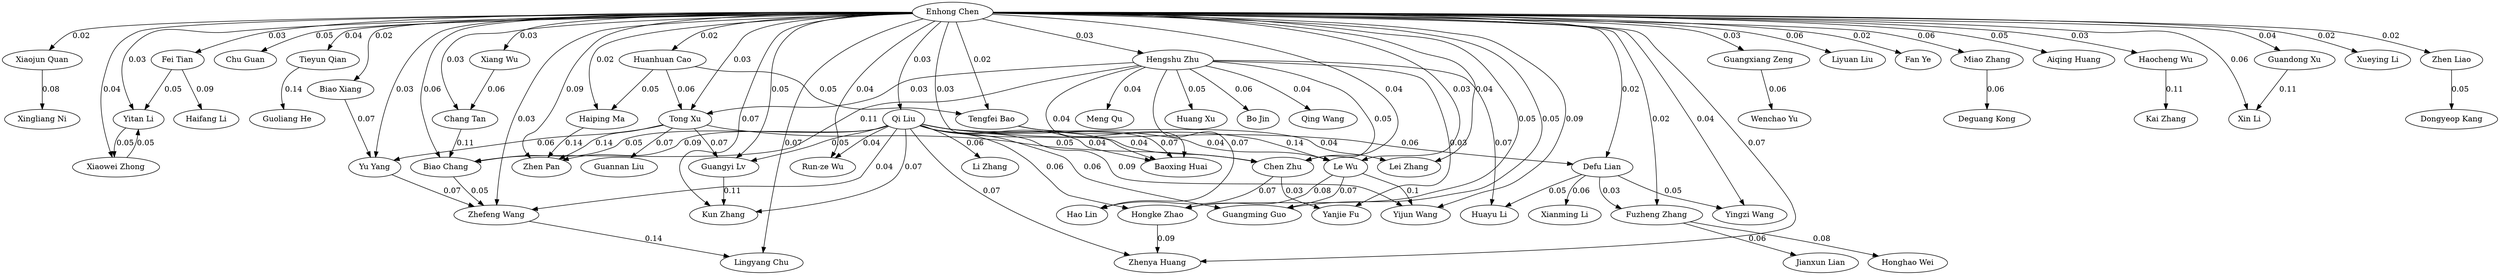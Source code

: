 strict digraph G{
"Enhong Chen" -> "Xiaojun Quan"[label = 0.02]
"Enhong Chen" -> "Yitan Li"[label = 0.03]
"Enhong Chen" -> "Chu Guan"[label = 0.05]
"Enhong Chen" -> "Tieyun Qian"[label = 0.04]
"Enhong Chen" -> "Run-ze Wu"[label = 0.04]
"Enhong Chen" -> "Chang Tan"[label = 0.03]
"Enhong Chen" -> "Zhen Pan"[label = 0.09]
"Enhong Chen" -> "Guangxiang Zeng"[label = 0.03]
"Enhong Chen" -> "Le Wu"[label = 0.03]
"Enhong Chen" -> "Yijun Wang"[label = 0.09]
"Enhong Chen" -> "Lingyang Chu"[label = 0.07]
"Enhong Chen" -> "Liyuan Liu"[label = 0.06]
"Enhong Chen" -> "Xiang Wu"[label = 0.03]
"Enhong Chen" -> "Xiaowei Zhong"[label = 0.04]
"Enhong Chen" -> "Fan Ye"[label = 0.02]
"Enhong Chen" -> "Biao Chang"[label = 0.06]
"Enhong Chen" -> "Tengfei Bao"[label = 0.02]
"Tengfei Bao" -> "Le Wu"[label = 0.14]
"Enhong Chen" -> "Miao Zhang"[label = 0.06]
"Enhong Chen" -> "Aiqing Huang"[label = 0.05]
"Enhong Chen" -> "Kun Zhang"[label = 0.07]
"Enhong Chen" -> "Hengshu Zhu"[label = 0.03]
"Enhong Chen" -> "Fuzheng Zhang"[label = 0.02]
"Hengshu Zhu" -> "Biao Chang"[label = 0.11]
"Hengshu Zhu" -> "Qing Wang"[label = 0.04]
"Enhong Chen" -> "Haocheng Wu"[label = 0.03]
"Enhong Chen" -> "Hongke Zhao"[label = 0.05]
"Enhong Chen" -> "Xin Li"[label = 0.06]
"Enhong Chen" -> "Yingzi Wang"[label = 0.04]
"Enhong Chen" -> "Zhenya Huang"[label = 0.07]
"Enhong Chen" -> "Baoxing Huai"[label = 0.03]
"Enhong Chen" -> "Xueying Li"[label = 0.02]
"Enhong Chen" -> "Guangyi Lv"[label = 0.05]
"Hengshu Zhu" -> "Tong Xu"[label = 0.03]
"Enhong Chen" -> "Chen Zhu"[label = 0.04]
"Enhong Chen" -> "Defu Lian"[label = 0.02]
"Enhong Chen" -> "Huanhuan Cao"[label = 0.02]
"Enhong Chen" -> "Guangming Guo"[label = 0.05]
"Tieyun Qian" -> "Guoliang He"[label = 0.14]
"Enhong Chen" -> "Qi Liu"[label = 0.03]
"Enhong Chen" -> "Tong Xu"[label = 0.03]
"Enhong Chen" -> "Zhefeng Wang"[label = 0.03]
"Qi Liu" -> "Chen Zhu"[label = 0.04]
"Enhong Chen" -> "Lei Zhang"[label = 0.04]
"Biao Chang" -> "Zhefeng Wang"[label = 0.05]
"Zhefeng Wang" -> "Lingyang Chu"[label = 0.14]
"Enhong Chen" -> "Guandong Xu"[label = 0.04]
"Tengfei Bao" -> "Baoxing Huai"[label = 0.07]
"Enhong Chen" -> "Fei Tian"[label = 0.03]
"Qi Liu" -> "Guangming Guo"[label = 0.06]
"Qi Liu" -> "Run-ze Wu"[label = 0.04]
"Enhong Chen" -> "Zhen Liao"[label = 0.02]
"Tong Xu" -> "Guangyi Lv"[label = 0.07]
"Guangyi Lv" -> "Kun Zhang"[label = 0.11]
"Tong Xu" -> "Zhen Pan"[label = 0.14]
"Enhong Chen" -> "Yu Yang"[label = 0.03]
"Enhong Chen" -> "Biao Xiang"[label = 0.02]
"Enhong Chen" -> "Haiping Ma"[label = 0.02]
"Tong Xu" -> "Yu Yang"[label = 0.06]
"Chen Zhu" -> "Hao Lin"[label = 0.07]
"Hongke Zhao" -> "Zhenya Huang"[label = 0.09]
"Qi Liu" -> "Defu Lian"[label = 0.06]
"Qi Liu" -> "Yijun Wang"[label = 0.09]
"Qi Liu" -> "Guangyi Lv"[label = 0.05]
"Haiping Ma" -> "Zhen Pan"[label = 0.14]
"Qi Liu" -> "Kun Zhang"[label = 0.07]
"Hengshu Zhu" -> "Chen Zhu"[label = 0.07]
"Yitan Li" -> "Xiaowei Zhong"[label = 0.05]
"Qi Liu" -> "Zhenya Huang"[label = 0.07]
"Hengshu Zhu" -> "Hao Lin"[label = 0.07]
"Haocheng Wu" -> "Kai Zhang"[label = 0.11]
"Huanhuan Cao" -> "Tong Xu"[label = 0.06]
"Xiang Wu" -> "Chang Tan"[label = 0.06]
"Chang Tan" -> "Biao Chang"[label = 0.11]
"Xiaojun Quan" -> "Xingliang Ni"[label = 0.08]
"Tong Xu" -> "Chen Zhu"[label = 0.05]
"Defu Lian" -> "Huayu Li"[label = 0.05]
"Yu Yang" -> "Zhefeng Wang"[label = 0.07]
"Le Wu" -> "Yijun Wang"[label = 0.1]
"Qi Liu" -> "Li Zhang"[label = 0.06]
"Biao Xiang" -> "Yu Yang"[label = 0.07]
"Xiaowei Zhong" -> "Yitan Li"[label = 0.05]
"Hengshu Zhu" -> "Meng Qu"[label = 0.04]
"Hengshu Zhu" -> "Baoxing Huai"[label = 0.04]
"Tong Xu" -> "Guannan Liu"[label = 0.07]
"Qi Liu" -> "Zhen Pan"[label = 0.09]
"Guandong Xu" -> "Xin Li"[label = 0.11]
"Fuzheng Zhang" -> "Honghao Wei"[label = 0.08]
"Fuzheng Zhang" -> "Jianxun Lian"[label = 0.06]
"Miao Zhang" -> "Deguang Kong"[label = 0.06]
"Qi Liu" -> "Le Wu"[label = 0.04]
"Qi Liu" -> "Lei Zhang"[label = 0.04]
"Hengshu Zhu" -> "Yanjie Fu"[label = 0.03]
"Defu Lian" -> "Yingzi Wang"[label = 0.05]
"Zhen Liao" -> "Dongyeop Kang"[label = 0.05]
"Fei Tian" -> "Haifang Li"[label = 0.09]
"Qi Liu" -> "Biao Chang"[label = 0.05]
"Qi Liu" -> "Hongke Zhao"[label = 0.06]
"Chen Zhu" -> "Yanjie Fu"[label = 0.03]
"Le Wu" -> "Hongke Zhao"[label = 0.08]
"Qi Liu" -> "Baoxing Huai"[label = 0.04]
"Hengshu Zhu" -> "Huang Xu"[label = 0.05]
"Defu Lian" -> "Xianming Li"[label = 0.06]
"Le Wu" -> "Guangming Guo"[label = 0.07]
"Guangxiang Zeng" -> "Wenchao Yu"[label = 0.06]
"Fei Tian" -> "Yitan Li"[label = 0.05]
"Qi Liu" -> "Zhefeng Wang"[label = 0.04]
"Huanhuan Cao" -> "Tengfei Bao"[label = 0.05]
"Hengshu Zhu" -> "Bo Jin"[label = 0.06]
"Defu Lian" -> "Fuzheng Zhang"[label = 0.03]
"Hengshu Zhu" -> "Chen Zhu"[label = 0.05]
"Hengshu Zhu" -> "Huayu Li"[label = 0.07]
"Huanhuan Cao" -> "Haiping Ma"[label = 0.05]
}